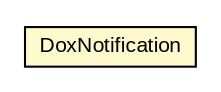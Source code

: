 #!/usr/local/bin/dot
#
# Class diagram 
# Generated by UMLGraph version R5_6-24-gf6e263 (http://www.umlgraph.org/)
#

digraph G {
	edge [fontname="arial",fontsize=10,labelfontname="arial",labelfontsize=10];
	node [fontname="arial",fontsize=10,shape=plaintext];
	nodesep=0.25;
	ranksep=0.5;
	// net.trajano.doxdb.ws.DoxNotification
	c701 [label=<<table title="net.trajano.doxdb.ws.DoxNotification" border="0" cellborder="1" cellspacing="0" cellpadding="2" port="p" bgcolor="lemonChiffon" href="./DoxNotification.html">
		<tr><td><table border="0" cellspacing="0" cellpadding="1">
<tr><td align="center" balign="center"> DoxNotification </td></tr>
		</table></td></tr>
		</table>>, URL="./DoxNotification.html", fontname="arial", fontcolor="black", fontsize=10.0];
}

